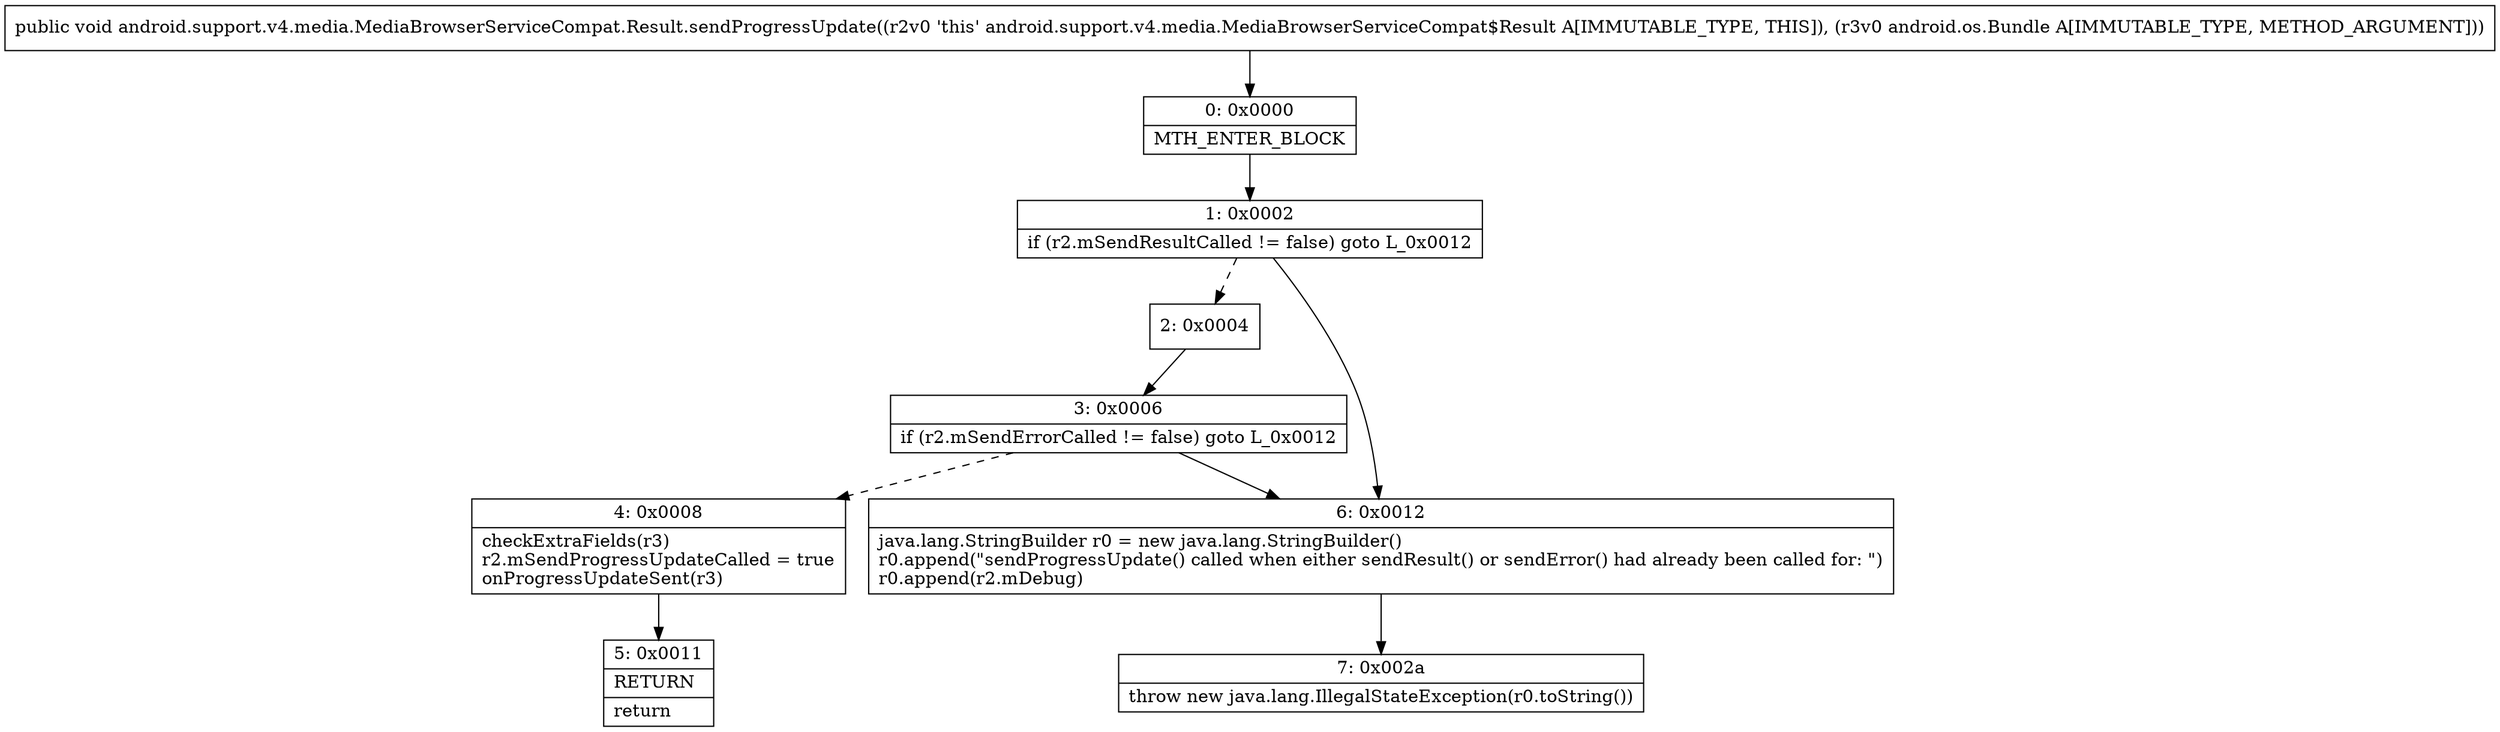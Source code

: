 digraph "CFG forandroid.support.v4.media.MediaBrowserServiceCompat.Result.sendProgressUpdate(Landroid\/os\/Bundle;)V" {
Node_0 [shape=record,label="{0\:\ 0x0000|MTH_ENTER_BLOCK\l}"];
Node_1 [shape=record,label="{1\:\ 0x0002|if (r2.mSendResultCalled != false) goto L_0x0012\l}"];
Node_2 [shape=record,label="{2\:\ 0x0004}"];
Node_3 [shape=record,label="{3\:\ 0x0006|if (r2.mSendErrorCalled != false) goto L_0x0012\l}"];
Node_4 [shape=record,label="{4\:\ 0x0008|checkExtraFields(r3)\lr2.mSendProgressUpdateCalled = true\lonProgressUpdateSent(r3)\l}"];
Node_5 [shape=record,label="{5\:\ 0x0011|RETURN\l|return\l}"];
Node_6 [shape=record,label="{6\:\ 0x0012|java.lang.StringBuilder r0 = new java.lang.StringBuilder()\lr0.append(\"sendProgressUpdate() called when either sendResult() or sendError() had already been called for: \")\lr0.append(r2.mDebug)\l}"];
Node_7 [shape=record,label="{7\:\ 0x002a|throw new java.lang.IllegalStateException(r0.toString())\l}"];
MethodNode[shape=record,label="{public void android.support.v4.media.MediaBrowserServiceCompat.Result.sendProgressUpdate((r2v0 'this' android.support.v4.media.MediaBrowserServiceCompat$Result A[IMMUTABLE_TYPE, THIS]), (r3v0 android.os.Bundle A[IMMUTABLE_TYPE, METHOD_ARGUMENT])) }"];
MethodNode -> Node_0;
Node_0 -> Node_1;
Node_1 -> Node_2[style=dashed];
Node_1 -> Node_6;
Node_2 -> Node_3;
Node_3 -> Node_4[style=dashed];
Node_3 -> Node_6;
Node_4 -> Node_5;
Node_6 -> Node_7;
}

